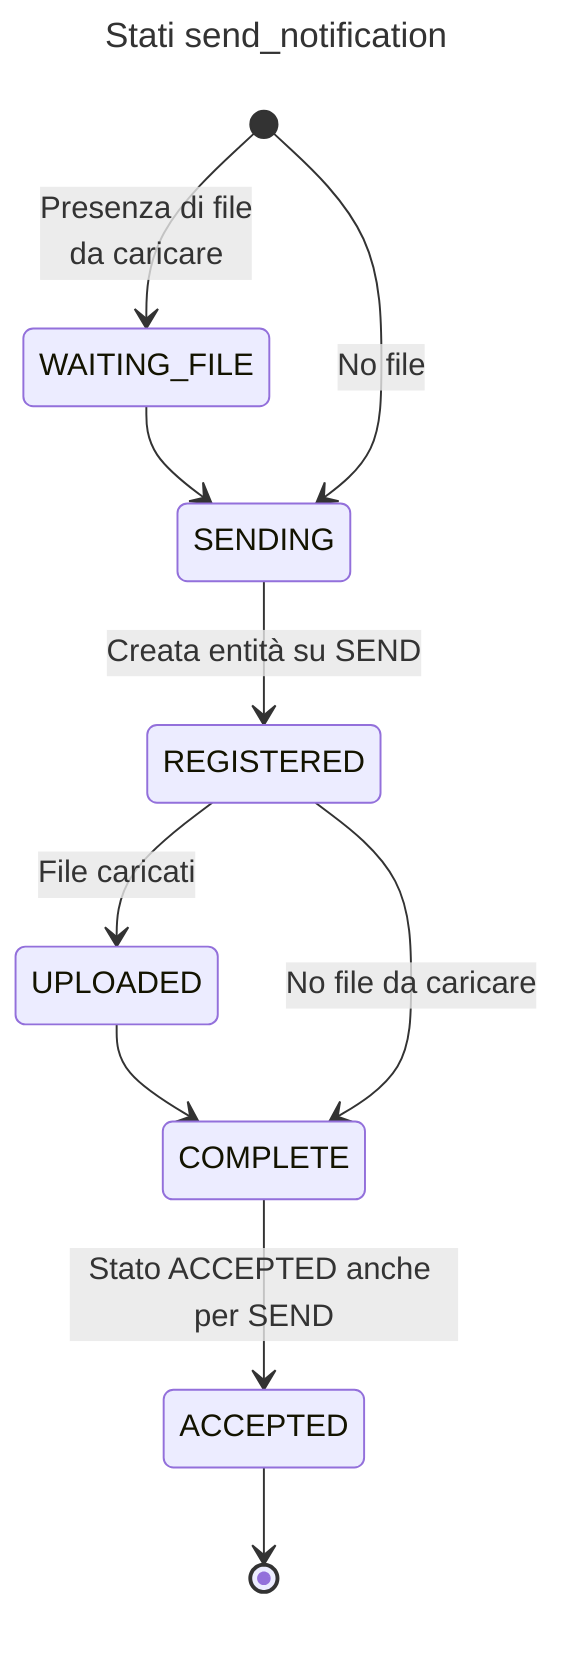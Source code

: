 ---
title: Stati send_notification
---
stateDiagram-v2
    [*] --> WAITING_FILE: Presenza di file<BR/>da caricare
    WAITING_FILE --> SENDING

    [*] --> SENDING: No file
    SENDING --> REGISTERED: Creata entità su SEND
    REGISTERED --> UPLOADED: File caricati
    UPLOADED --> COMPLETE

    REGISTERED --> COMPLETE: No file da caricare
    COMPLETE --> ACCEPTED: Stato ACCEPTED anche per SEND
    ACCEPTED --> [*]